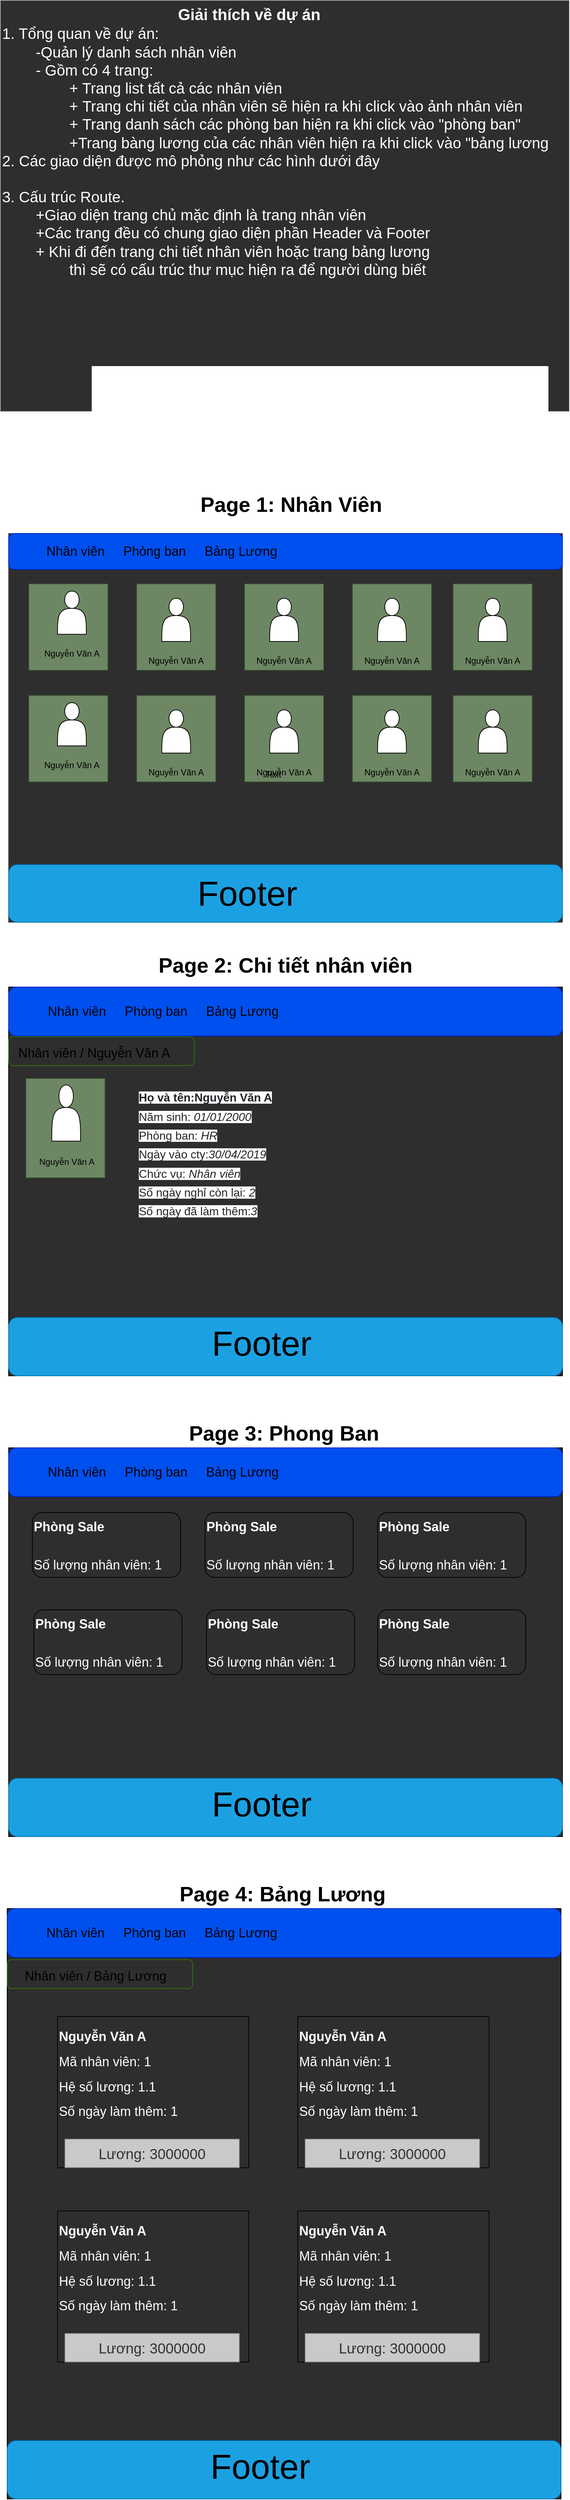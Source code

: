 <mxfile>
    <diagram id="ntcLWnqz7ZC6_CtuRre0" name="Page-1">
        <mxGraphModel dx="616" dy="284" grid="1" gridSize="10" guides="1" tooltips="1" connect="1" arrows="1" fold="1" page="1" pageScale="1" pageWidth="850" pageHeight="1100" math="0" shadow="0">
            <root>
                <mxCell id="0"/>
                <mxCell id="1" parent="0"/>
                <mxCell id="150" value="" style="rounded=0;whiteSpace=wrap;html=1;labelBackgroundColor=none;shadow=0;glass=0;sketch=0;fillColor=#2E2E2E;" vertex="1" parent="1">
                    <mxGeometry x="41" y="2040" width="770" height="540" as="geometry"/>
                </mxCell>
                <mxCell id="153" value="" style="rounded=1;whiteSpace=wrap;html=1;fontSize=18;fillColor=#1ba1e2;fontColor=#ffffff;strokeColor=#006EAF;" vertex="1" parent="1">
                    <mxGeometry x="41" y="2499" width="770" height="81" as="geometry"/>
                </mxCell>
                <mxCell id="133" value="" style="rounded=0;whiteSpace=wrap;html=1;labelBackgroundColor=none;fillColor=#2E2E2E;" vertex="1" parent="1">
                    <mxGeometry x="41" y="1400" width="770" height="540" as="geometry"/>
                </mxCell>
                <mxCell id="138" value="&lt;font style=&quot;font-size: 48px&quot;&gt;Footer&lt;/font&gt;" style="text;html=1;strokeColor=none;fillColor=none;align=center;verticalAlign=middle;whiteSpace=wrap;rounded=0;fontSize=12;" vertex="1" parent="1">
                    <mxGeometry x="270" y="1870" width="278" height="30" as="geometry"/>
                </mxCell>
                <mxCell id="139" value="" style="rounded=1;whiteSpace=wrap;html=1;fontSize=18;fillColor=#1ba1e2;fontColor=#ffffff;strokeColor=#006EAF;" vertex="1" parent="1">
                    <mxGeometry x="41" y="1859" width="770" height="81" as="geometry"/>
                </mxCell>
                <mxCell id="134" value="" style="rounded=0;whiteSpace=wrap;html=1;strokeColor=#4A4A4A;fillColor=#2E2E2E;" vertex="1" parent="1">
                    <mxGeometry x="41" y="770" width="770" height="540" as="geometry"/>
                </mxCell>
                <mxCell id="22" value="" style="rounded=1;whiteSpace=wrap;html=1;fontSize=18;fillColor=#0050ef;fontColor=#ffffff;strokeColor=#001DBC;" vertex="1" parent="1">
                    <mxGeometry x="41" y="770" width="770" height="50" as="geometry"/>
                </mxCell>
                <mxCell id="24" value="Nhân viên" style="text;html=1;strokeColor=none;fillColor=none;align=center;verticalAlign=middle;whiteSpace=wrap;rounded=0;fontSize=18;" vertex="1" parent="1">
                    <mxGeometry x="79" y="780" width="110" height="30" as="geometry"/>
                </mxCell>
                <mxCell id="25" value="Phòng ban" style="text;html=1;strokeColor=none;fillColor=none;align=center;verticalAlign=middle;whiteSpace=wrap;rounded=0;fontSize=18;" vertex="1" parent="1">
                    <mxGeometry x="189" y="780" width="110" height="30" as="geometry"/>
                </mxCell>
                <mxCell id="26" value="Bảng Lương" style="text;html=1;strokeColor=none;fillColor=none;align=center;verticalAlign=middle;whiteSpace=wrap;rounded=0;fontSize=18;" vertex="1" parent="1">
                    <mxGeometry x="309" y="780" width="110" height="30" as="geometry"/>
                </mxCell>
                <mxCell id="27" value="" style="rounded=0;whiteSpace=wrap;html=1;fontSize=18;fillColor=#6d8764;fontColor=#ffffff;strokeColor=#3A5431;" vertex="1" parent="1">
                    <mxGeometry x="69" y="840" width="110" height="120" as="geometry"/>
                </mxCell>
                <mxCell id="28" value="&lt;font style=&quot;font-size: 12px&quot;&gt;Nguyễn Văn A&lt;/font&gt;" style="text;html=1;strokeColor=none;fillColor=none;align=center;verticalAlign=middle;whiteSpace=wrap;rounded=0;fontSize=18;" vertex="1" parent="1">
                    <mxGeometry x="89" y="920" width="80" height="30" as="geometry"/>
                </mxCell>
                <mxCell id="29" value="" style="shape=actor;whiteSpace=wrap;html=1;fontSize=12;" vertex="1" parent="1">
                    <mxGeometry x="109" y="850" width="40" height="60" as="geometry"/>
                </mxCell>
                <mxCell id="35" value="" style="rounded=0;whiteSpace=wrap;html=1;fontSize=18;fillColor=#6d8764;fontColor=#ffffff;strokeColor=#3A5431;" vertex="1" parent="1">
                    <mxGeometry x="219" y="840" width="110" height="120" as="geometry"/>
                </mxCell>
                <mxCell id="36" value="" style="rounded=0;whiteSpace=wrap;html=1;fontSize=18;fillColor=#6d8764;fontColor=#ffffff;strokeColor=#3A5431;" vertex="1" parent="1">
                    <mxGeometry x="369" y="840" width="110" height="120" as="geometry"/>
                </mxCell>
                <mxCell id="37" value="" style="rounded=0;whiteSpace=wrap;html=1;fontSize=18;fillColor=#6d8764;fontColor=#ffffff;strokeColor=#3A5431;" vertex="1" parent="1">
                    <mxGeometry x="519" y="840" width="110" height="120" as="geometry"/>
                </mxCell>
                <mxCell id="38" value="" style="rounded=0;whiteSpace=wrap;html=1;fontSize=18;fillColor=#6d8764;fontColor=#ffffff;strokeColor=#3A5431;" vertex="1" parent="1">
                    <mxGeometry x="659" y="840" width="110" height="120" as="geometry"/>
                </mxCell>
                <mxCell id="41" value="" style="shape=actor;whiteSpace=wrap;html=1;fontSize=12;" vertex="1" parent="1">
                    <mxGeometry x="404" y="860" width="40" height="60" as="geometry"/>
                </mxCell>
                <mxCell id="42" value="&lt;font style=&quot;font-size: 12px&quot;&gt;Nguyễn Văn A&lt;/font&gt;" style="text;html=1;strokeColor=none;fillColor=none;align=center;verticalAlign=middle;whiteSpace=wrap;rounded=0;fontSize=18;" vertex="1" parent="1">
                    <mxGeometry x="384" y="930" width="80" height="30" as="geometry"/>
                </mxCell>
                <mxCell id="43" value="" style="shape=actor;whiteSpace=wrap;html=1;fontSize=12;" vertex="1" parent="1">
                    <mxGeometry x="554" y="860" width="40" height="60" as="geometry"/>
                </mxCell>
                <mxCell id="44" value="&lt;font style=&quot;font-size: 12px&quot;&gt;Nguyễn Văn A&lt;/font&gt;" style="text;html=1;strokeColor=none;fillColor=none;align=center;verticalAlign=middle;whiteSpace=wrap;rounded=0;fontSize=18;" vertex="1" parent="1">
                    <mxGeometry x="534" y="930" width="80" height="30" as="geometry"/>
                </mxCell>
                <mxCell id="45" value="" style="shape=actor;whiteSpace=wrap;html=1;fontSize=12;" vertex="1" parent="1">
                    <mxGeometry x="694" y="860" width="40" height="60" as="geometry"/>
                </mxCell>
                <mxCell id="46" value="&lt;font style=&quot;font-size: 12px&quot;&gt;Nguyễn Văn A&lt;/font&gt;" style="text;html=1;strokeColor=none;fillColor=none;align=center;verticalAlign=middle;whiteSpace=wrap;rounded=0;fontSize=18;" vertex="1" parent="1">
                    <mxGeometry x="674" y="930" width="80" height="30" as="geometry"/>
                </mxCell>
                <mxCell id="47" value="" style="shape=actor;whiteSpace=wrap;html=1;fontSize=12;" vertex="1" parent="1">
                    <mxGeometry x="254" y="860" width="40" height="60" as="geometry"/>
                </mxCell>
                <mxCell id="48" value="&lt;font style=&quot;font-size: 12px&quot;&gt;Nguyễn Văn A&lt;/font&gt;" style="text;html=1;strokeColor=none;fillColor=none;align=center;verticalAlign=middle;whiteSpace=wrap;rounded=0;fontSize=18;" vertex="1" parent="1">
                    <mxGeometry x="234" y="930" width="80" height="30" as="geometry"/>
                </mxCell>
                <mxCell id="50" value="" style="rounded=0;whiteSpace=wrap;html=1;fontSize=18;fillColor=#6d8764;fontColor=#ffffff;strokeColor=#3A5431;" vertex="1" parent="1">
                    <mxGeometry x="69" y="995" width="110" height="120" as="geometry"/>
                </mxCell>
                <mxCell id="51" value="&lt;font style=&quot;font-size: 12px&quot;&gt;Nguyễn Văn A&lt;/font&gt;" style="text;html=1;strokeColor=none;fillColor=none;align=center;verticalAlign=middle;whiteSpace=wrap;rounded=0;fontSize=18;" vertex="1" parent="1">
                    <mxGeometry x="89" y="1075" width="80" height="30" as="geometry"/>
                </mxCell>
                <mxCell id="52" value="" style="shape=actor;whiteSpace=wrap;html=1;fontSize=12;" vertex="1" parent="1">
                    <mxGeometry x="109" y="1005" width="40" height="60" as="geometry"/>
                </mxCell>
                <mxCell id="53" value="" style="rounded=0;whiteSpace=wrap;html=1;fontSize=18;fillColor=#6d8764;fontColor=#ffffff;strokeColor=#3A5431;" vertex="1" parent="1">
                    <mxGeometry x="219" y="995" width="110" height="120" as="geometry"/>
                </mxCell>
                <mxCell id="54" value="" style="rounded=0;whiteSpace=wrap;html=1;fontSize=18;fillColor=#6d8764;fontColor=#ffffff;strokeColor=#3A5431;" vertex="1" parent="1">
                    <mxGeometry x="369" y="995" width="110" height="120" as="geometry"/>
                </mxCell>
                <mxCell id="55" value="" style="rounded=0;whiteSpace=wrap;html=1;fontSize=18;fillColor=#6d8764;fontColor=#ffffff;strokeColor=#3A5431;" vertex="1" parent="1">
                    <mxGeometry x="519" y="995" width="110" height="120" as="geometry"/>
                </mxCell>
                <mxCell id="56" value="" style="rounded=0;whiteSpace=wrap;html=1;fontSize=18;fillColor=#6d8764;fontColor=#ffffff;strokeColor=#3A5431;" vertex="1" parent="1">
                    <mxGeometry x="659" y="995" width="110" height="120" as="geometry"/>
                </mxCell>
                <mxCell id="57" value="" style="shape=actor;whiteSpace=wrap;html=1;fontSize=12;" vertex="1" parent="1">
                    <mxGeometry x="404" y="1015" width="40" height="60" as="geometry"/>
                </mxCell>
                <mxCell id="58" value="&lt;font style=&quot;font-size: 12px&quot;&gt;Nguyễn Văn A&lt;/font&gt;" style="text;html=1;strokeColor=none;fillColor=none;align=center;verticalAlign=middle;whiteSpace=wrap;rounded=0;fontSize=18;" vertex="1" parent="1">
                    <mxGeometry x="384" y="1085" width="80" height="30" as="geometry"/>
                </mxCell>
                <mxCell id="59" value="" style="shape=actor;whiteSpace=wrap;html=1;fontSize=12;" vertex="1" parent="1">
                    <mxGeometry x="554" y="1015" width="40" height="60" as="geometry"/>
                </mxCell>
                <mxCell id="60" value="&lt;font style=&quot;font-size: 12px&quot;&gt;Nguyễn Văn A&lt;/font&gt;" style="text;html=1;strokeColor=none;fillColor=none;align=center;verticalAlign=middle;whiteSpace=wrap;rounded=0;fontSize=18;" vertex="1" parent="1">
                    <mxGeometry x="534" y="1085" width="80" height="30" as="geometry"/>
                </mxCell>
                <mxCell id="61" value="" style="shape=actor;whiteSpace=wrap;html=1;fontSize=12;" vertex="1" parent="1">
                    <mxGeometry x="694" y="1015" width="40" height="60" as="geometry"/>
                </mxCell>
                <mxCell id="62" value="&lt;font style=&quot;font-size: 12px&quot;&gt;Nguyễn Văn A&lt;/font&gt;" style="text;html=1;strokeColor=none;fillColor=none;align=center;verticalAlign=middle;whiteSpace=wrap;rounded=0;fontSize=18;" vertex="1" parent="1">
                    <mxGeometry x="674" y="1085" width="80" height="30" as="geometry"/>
                </mxCell>
                <mxCell id="63" value="" style="shape=actor;whiteSpace=wrap;html=1;fontSize=12;" vertex="1" parent="1">
                    <mxGeometry x="254" y="1015" width="40" height="60" as="geometry"/>
                </mxCell>
                <mxCell id="64" value="&lt;font style=&quot;font-size: 12px&quot;&gt;Nguyễn Văn A&lt;/font&gt;" style="text;html=1;strokeColor=none;fillColor=none;align=center;verticalAlign=middle;whiteSpace=wrap;rounded=0;fontSize=18;" vertex="1" parent="1">
                    <mxGeometry x="234" y="1085" width="80" height="30" as="geometry"/>
                </mxCell>
                <mxCell id="81" value="" style="rounded=1;whiteSpace=wrap;html=1;fontSize=18;fillColor=#0050ef;fontColor=#ffffff;strokeColor=#001DBC;" vertex="1" parent="1">
                    <mxGeometry x="41" y="1400" width="770" height="68" as="geometry"/>
                </mxCell>
                <mxCell id="82" value="Nhân viên" style="text;html=1;strokeColor=none;fillColor=none;align=center;verticalAlign=middle;whiteSpace=wrap;rounded=0;fontSize=18;" vertex="1" parent="1">
                    <mxGeometry x="81" y="1410" width="110" height="48" as="geometry"/>
                </mxCell>
                <mxCell id="83" value="Phòng ban" style="text;html=1;strokeColor=none;fillColor=none;align=center;verticalAlign=middle;whiteSpace=wrap;rounded=0;fontSize=18;" vertex="1" parent="1">
                    <mxGeometry x="191" y="1410" width="110" height="48" as="geometry"/>
                </mxCell>
                <mxCell id="84" value="Bảng Lương" style="text;html=1;strokeColor=none;fillColor=none;align=center;verticalAlign=middle;whiteSpace=wrap;rounded=0;fontSize=18;" vertex="1" parent="1">
                    <mxGeometry x="311" y="1410" width="110" height="48" as="geometry"/>
                </mxCell>
                <mxCell id="85" value="" style="rounded=0;whiteSpace=wrap;html=1;fontSize=18;fillColor=#6d8764;fontColor=#ffffff;strokeColor=#3A5431;" vertex="1" parent="1">
                    <mxGeometry x="65" y="1527" width="110" height="138" as="geometry"/>
                </mxCell>
                <mxCell id="86" value="&lt;font style=&quot;font-size: 12px&quot;&gt;Nguyễn Văn A&lt;/font&gt;" style="text;html=1;strokeColor=none;fillColor=none;align=center;verticalAlign=middle;whiteSpace=wrap;rounded=0;fontSize=18;" vertex="1" parent="1">
                    <mxGeometry x="82" y="1617" width="80" height="48" as="geometry"/>
                </mxCell>
                <mxCell id="87" value="" style="shape=actor;whiteSpace=wrap;html=1;fontSize=12;" vertex="1" parent="1">
                    <mxGeometry x="101" y="1536" width="40" height="78" as="geometry"/>
                </mxCell>
                <mxCell id="135" value="" style="rounded=1;whiteSpace=wrap;html=1;fontSize=18;fillColor=#1ba1e2;fontColor=#ffffff;strokeColor=#006EAF;" vertex="1" parent="1">
                    <mxGeometry x="41" y="1230" width="770" height="80" as="geometry"/>
                </mxCell>
                <mxCell id="136" value="Text" style="text;html=1;strokeColor=none;fillColor=none;align=center;verticalAlign=middle;whiteSpace=wrap;rounded=0;fontSize=12;" vertex="1" parent="1">
                    <mxGeometry x="379" y="1090" width="60" height="30" as="geometry"/>
                </mxCell>
                <mxCell id="137" value="&lt;font style=&quot;font-size: 48px&quot;&gt;Footer&lt;/font&gt;" style="text;html=1;strokeColor=none;fillColor=none;align=center;verticalAlign=middle;whiteSpace=wrap;rounded=0;fontSize=12;" vertex="1" parent="1">
                    <mxGeometry x="234" y="1255" width="278" height="30" as="geometry"/>
                </mxCell>
                <mxCell id="140" value="&lt;font style=&quot;font-size: 48px&quot;&gt;Footer&lt;/font&gt;" style="text;html=1;strokeColor=none;fillColor=none;align=center;verticalAlign=middle;whiteSpace=wrap;rounded=0;fontSize=12;" vertex="1" parent="1">
                    <mxGeometry x="254" y="1879.5" width="278" height="30" as="geometry"/>
                </mxCell>
                <mxCell id="141" value="" style="rounded=1;whiteSpace=wrap;html=1;fontSize=18;fillColor=none;strokeColor=#2D7600;fontColor=#ffffff;gradientColor=none;glass=0;" vertex="1" parent="1">
                    <mxGeometry x="41" y="1469" width="258" height="40" as="geometry"/>
                </mxCell>
                <mxCell id="142" value="Nhân viên / Nguyễn Văn A" style="text;html=1;strokeColor=none;fillColor=none;align=center;verticalAlign=middle;whiteSpace=wrap;rounded=0;fontSize=18;" vertex="1" parent="1">
                    <mxGeometry x="41" y="1468" width="238" height="48" as="geometry"/>
                </mxCell>
                <mxCell id="149" value="&lt;span style=&quot;box-sizing: border-box ; font-weight: bolder ; color: rgb(33 , 37 , 41) ; font-size: 16px ; background-color: rgb(255 , 255 , 255)&quot;&gt;Họ và tên:Nguyễn Văn A&lt;/span&gt;&lt;br style=&quot;box-sizing: border-box ; color: rgb(33 , 37 , 41) ; font-size: 16px ; background-color: rgb(255 , 255 , 255)&quot;&gt;&lt;span style=&quot;color: rgb(33 , 37 , 41) ; font-size: 16px ; background-color: rgb(255 , 255 , 255)&quot;&gt;Năm sinh:&amp;nbsp;&lt;/span&gt;&lt;i style=&quot;box-sizing: border-box ; color: rgb(33 , 37 , 41) ; font-size: 16px ; background-color: rgb(255 , 255 , 255)&quot;&gt;01/01/2000&lt;/i&gt;&lt;br style=&quot;box-sizing: border-box ; color: rgb(33 , 37 , 41) ; font-size: 16px ; background-color: rgb(255 , 255 , 255)&quot;&gt;&lt;span style=&quot;color: rgb(33 , 37 , 41) ; font-size: 16px ; background-color: rgb(255 , 255 , 255)&quot;&gt;Phòng ban:&amp;nbsp;&lt;/span&gt;&lt;i style=&quot;box-sizing: border-box ; color: rgb(33 , 37 , 41) ; font-size: 16px ; background-color: rgb(255 , 255 , 255)&quot;&gt;HR&lt;/i&gt;&lt;br style=&quot;box-sizing: border-box ; color: rgb(33 , 37 , 41) ; font-size: 16px ; background-color: rgb(255 , 255 , 255)&quot;&gt;&lt;span style=&quot;color: rgb(33 , 37 , 41) ; font-size: 16px ; background-color: rgb(255 , 255 , 255)&quot;&gt;Ngày vào cty:&lt;/span&gt;&lt;i style=&quot;box-sizing: border-box ; color: rgb(33 , 37 , 41) ; font-size: 16px ; background-color: rgb(255 , 255 , 255)&quot;&gt;30/04/2019&lt;/i&gt;&lt;br style=&quot;box-sizing: border-box ; color: rgb(33 , 37 , 41) ; font-size: 16px ; background-color: rgb(255 , 255 , 255)&quot;&gt;&lt;span style=&quot;color: rgb(33 , 37 , 41) ; font-size: 16px ; background-color: rgb(255 , 255 , 255)&quot;&gt;Chức vụ:&amp;nbsp;&lt;/span&gt;&lt;i style=&quot;box-sizing: border-box ; color: rgb(33 , 37 , 41) ; font-size: 16px ; background-color: rgb(255 , 255 , 255)&quot;&gt;Nhân viên&lt;/i&gt;&lt;br style=&quot;box-sizing: border-box ; color: rgb(33 , 37 , 41) ; font-size: 16px ; background-color: rgb(255 , 255 , 255)&quot;&gt;&lt;span style=&quot;color: rgb(33 , 37 , 41) ; font-size: 16px ; background-color: rgb(255 , 255 , 255)&quot;&gt;Số ngày nghỉ còn lại:&lt;/span&gt;&lt;i style=&quot;box-sizing: border-box ; color: rgb(33 , 37 , 41) ; font-size: 16px ; background-color: rgb(255 , 255 , 255)&quot;&gt;&amp;nbsp;2&lt;/i&gt;&lt;br style=&quot;box-sizing: border-box ; color: rgb(33 , 37 , 41) ; font-size: 16px ; background-color: rgb(255 , 255 , 255)&quot;&gt;&lt;span style=&quot;color: rgb(33 , 37 , 41) ; font-size: 16px ; background-color: rgb(255 , 255 , 255)&quot;&gt;Số ngày đã làm thêm:&lt;/span&gt;&lt;i style=&quot;box-sizing: border-box ; color: rgb(33 , 37 , 41) ; font-size: 16px ; background-color: rgb(255 , 255 , 255)&quot;&gt;3&lt;/i&gt;" style="text;html=1;strokeColor=none;fillColor=none;align=left;verticalAlign=middle;whiteSpace=wrap;rounded=0;glass=0;fontSize=22;fontColor=#000000;" vertex="1" parent="1">
                    <mxGeometry x="220" y="1526" width="260" height="210" as="geometry"/>
                </mxCell>
                <mxCell id="151" value="" style="rounded=1;whiteSpace=wrap;html=1;fontSize=18;fillColor=#0050ef;fontColor=#ffffff;strokeColor=#001DBC;" vertex="1" parent="1">
                    <mxGeometry x="41" y="2040" width="770" height="68" as="geometry"/>
                </mxCell>
                <mxCell id="152" value="&lt;font style=&quot;font-size: 48px&quot;&gt;Footer&lt;/font&gt;" style="text;html=1;strokeColor=none;fillColor=none;align=center;verticalAlign=middle;whiteSpace=wrap;rounded=0;fontSize=12;" vertex="1" parent="1">
                    <mxGeometry x="254" y="2519.5" width="278" height="30" as="geometry"/>
                </mxCell>
                <mxCell id="154" value="Nhân viên" style="text;html=1;strokeColor=none;fillColor=none;align=center;verticalAlign=middle;whiteSpace=wrap;rounded=0;fontSize=18;" vertex="1" parent="1">
                    <mxGeometry x="81" y="2050" width="110" height="48" as="geometry"/>
                </mxCell>
                <mxCell id="155" value="Phòng ban" style="text;html=1;strokeColor=none;fillColor=none;align=center;verticalAlign=middle;whiteSpace=wrap;rounded=0;fontSize=18;" vertex="1" parent="1">
                    <mxGeometry x="191" y="2050" width="110" height="48" as="geometry"/>
                </mxCell>
                <mxCell id="156" value="Bảng Lương" style="text;html=1;strokeColor=none;fillColor=none;align=center;verticalAlign=middle;whiteSpace=wrap;rounded=0;fontSize=18;" vertex="1" parent="1">
                    <mxGeometry x="311" y="2050" width="110" height="48" as="geometry"/>
                </mxCell>
                <mxCell id="157" value="&lt;font color=&quot;#ffffff&quot; style=&quot;font-size: 18px&quot;&gt;&lt;b&gt;Phòng Sale&lt;br&gt;&lt;br&gt;&lt;/b&gt;Số lượng nhân viên: 1&lt;br&gt;&lt;/font&gt;" style="rounded=1;whiteSpace=wrap;html=1;glass=0;labelBackgroundColor=none;fontSize=22;fontColor=#000000;fillColor=none;gradientColor=none;align=left;" vertex="1" parent="1">
                    <mxGeometry x="74" y="2130" width="206" height="90" as="geometry"/>
                </mxCell>
                <mxCell id="158" value="&lt;font color=&quot;#ffffff&quot; style=&quot;font-size: 18px&quot;&gt;&lt;b&gt;Phòng Sale&lt;br&gt;&lt;br&gt;&lt;/b&gt;Số lượng nhân viên: 1&lt;br&gt;&lt;/font&gt;" style="rounded=1;whiteSpace=wrap;html=1;glass=0;labelBackgroundColor=none;fontSize=22;fontColor=#000000;fillColor=none;gradientColor=none;align=left;" vertex="1" parent="1">
                    <mxGeometry x="314" y="2130" width="206" height="90" as="geometry"/>
                </mxCell>
                <mxCell id="159" value="&lt;font color=&quot;#ffffff&quot; style=&quot;font-size: 18px&quot;&gt;&lt;b&gt;Phòng Sale&lt;br&gt;&lt;br&gt;&lt;/b&gt;Số lượng nhân viên: 1&lt;br&gt;&lt;/font&gt;" style="rounded=1;whiteSpace=wrap;html=1;glass=0;labelBackgroundColor=none;fontSize=22;fontColor=#000000;fillColor=none;gradientColor=none;align=left;" vertex="1" parent="1">
                    <mxGeometry x="554" y="2130" width="206" height="90" as="geometry"/>
                </mxCell>
                <mxCell id="160" value="&lt;font color=&quot;#ffffff&quot; style=&quot;font-size: 18px&quot;&gt;&lt;b&gt;Phòng Sale&lt;br&gt;&lt;br&gt;&lt;/b&gt;Số lượng nhân viên: 1&lt;br&gt;&lt;/font&gt;" style="rounded=1;whiteSpace=wrap;html=1;glass=0;labelBackgroundColor=none;fontSize=22;fontColor=#000000;fillColor=none;gradientColor=none;align=left;" vertex="1" parent="1">
                    <mxGeometry x="554" y="2265" width="206" height="90" as="geometry"/>
                </mxCell>
                <mxCell id="161" value="&lt;font color=&quot;#ffffff&quot; style=&quot;font-size: 18px&quot;&gt;&lt;b&gt;Phòng Sale&lt;br&gt;&lt;br&gt;&lt;/b&gt;Số lượng nhân viên: 1&lt;br&gt;&lt;/font&gt;" style="rounded=1;whiteSpace=wrap;html=1;glass=0;labelBackgroundColor=none;fontSize=22;fontColor=#000000;fillColor=none;gradientColor=none;align=left;" vertex="1" parent="1">
                    <mxGeometry x="76" y="2265" width="206" height="90" as="geometry"/>
                </mxCell>
                <mxCell id="162" value="&lt;font color=&quot;#ffffff&quot; style=&quot;font-size: 18px&quot;&gt;&lt;b&gt;Phòng Sale&lt;br&gt;&lt;br&gt;&lt;/b&gt;Số lượng nhân viên: 1&lt;br&gt;&lt;/font&gt;" style="rounded=1;whiteSpace=wrap;html=1;glass=0;labelBackgroundColor=none;fontSize=22;fontColor=#000000;fillColor=none;gradientColor=none;align=left;" vertex="1" parent="1">
                    <mxGeometry x="316" y="2265" width="206" height="90" as="geometry"/>
                </mxCell>
                <mxCell id="168" value="Page 3: Phong Ban" style="rounded=0;whiteSpace=wrap;html=1;glass=0;labelBackgroundColor=none;fontSize=29;fontStyle=1;fillColor=none;strokeColor=none;" vertex="1" parent="1">
                    <mxGeometry x="199" y="1990" width="450" height="60" as="geometry"/>
                </mxCell>
                <mxCell id="169" value="Page 2: Chi tiết nhân viên" style="rounded=0;whiteSpace=wrap;html=1;glass=0;labelBackgroundColor=none;fontSize=29;fontStyle=1;fillColor=none;strokeColor=none;" vertex="1" parent="1">
                    <mxGeometry x="201" y="1340" width="450" height="60" as="geometry"/>
                </mxCell>
                <mxCell id="170" value="Page 1: Nhân Viên" style="rounded=0;whiteSpace=wrap;html=1;glass=0;labelBackgroundColor=none;fontSize=29;fontStyle=1;fillColor=none;strokeColor=none;" vertex="1" parent="1">
                    <mxGeometry x="209" y="700" width="450" height="60" as="geometry"/>
                </mxCell>
                <mxCell id="172" value="" style="rounded=0;whiteSpace=wrap;html=1;labelBackgroundColor=none;fillColor=#2E2E2E;" vertex="1" parent="1">
                    <mxGeometry x="39" y="2680" width="770" height="820" as="geometry"/>
                </mxCell>
                <mxCell id="173" value="" style="rounded=1;whiteSpace=wrap;html=1;fontSize=18;fillColor=#1ba1e2;fontColor=#ffffff;strokeColor=#006EAF;" vertex="1" parent="1">
                    <mxGeometry x="39" y="3419" width="770" height="81" as="geometry"/>
                </mxCell>
                <mxCell id="174" value="" style="rounded=1;whiteSpace=wrap;html=1;fontSize=18;fillColor=#0050ef;fontColor=#ffffff;strokeColor=#001DBC;" vertex="1" parent="1">
                    <mxGeometry x="39" y="2680" width="770" height="68" as="geometry"/>
                </mxCell>
                <mxCell id="175" value="&lt;font style=&quot;font-size: 48px&quot;&gt;Footer&lt;/font&gt;" style="text;html=1;strokeColor=none;fillColor=none;align=center;verticalAlign=middle;whiteSpace=wrap;rounded=0;fontSize=12;" vertex="1" parent="1">
                    <mxGeometry x="252" y="3439.5" width="278" height="30" as="geometry"/>
                </mxCell>
                <mxCell id="176" value="Nhân viên" style="text;html=1;strokeColor=none;fillColor=none;align=center;verticalAlign=middle;whiteSpace=wrap;rounded=0;fontSize=18;" vertex="1" parent="1">
                    <mxGeometry x="79" y="2690" width="110" height="48" as="geometry"/>
                </mxCell>
                <mxCell id="177" value="Phòng ban" style="text;html=1;strokeColor=none;fillColor=none;align=center;verticalAlign=middle;whiteSpace=wrap;rounded=0;fontSize=18;" vertex="1" parent="1">
                    <mxGeometry x="189" y="2690" width="110" height="48" as="geometry"/>
                </mxCell>
                <mxCell id="178" value="Bảng Lương" style="text;html=1;strokeColor=none;fillColor=none;align=center;verticalAlign=middle;whiteSpace=wrap;rounded=0;fontSize=18;" vertex="1" parent="1">
                    <mxGeometry x="309" y="2690" width="110" height="48" as="geometry"/>
                </mxCell>
                <mxCell id="185" value="Page 4: Bảng Lương" style="rounded=0;whiteSpace=wrap;html=1;glass=0;labelBackgroundColor=none;fontSize=29;fontStyle=1;fillColor=none;strokeColor=none;" vertex="1" parent="1">
                    <mxGeometry x="197" y="2630" width="450" height="60" as="geometry"/>
                </mxCell>
                <mxCell id="192" value="&lt;b style=&quot;font-size: 18px&quot;&gt;Nguyễn Văn A&lt;/b&gt;&lt;br style=&quot;font-size: 18px&quot;&gt;&lt;span style=&quot;font-size: 18px&quot;&gt;Mã nhân viên: 1&lt;/span&gt;&lt;br style=&quot;font-size: 18px&quot;&gt;&lt;span style=&quot;font-size: 18px&quot;&gt;Hệ số lương: 1.1&lt;/span&gt;&lt;br style=&quot;font-size: 18px&quot;&gt;&lt;span style=&quot;font-size: 18px&quot;&gt;Số ngày làm thêm: 1&lt;/span&gt;" style="rounded=0;whiteSpace=wrap;html=1;glass=0;labelBackgroundColor=none;fontSize=29;fontColor=#FFFFFF;fillColor=none;gradientColor=none;align=left;verticalAlign=top;" vertex="1" parent="1">
                    <mxGeometry x="109" y="2830" width="266" height="210" as="geometry"/>
                </mxCell>
                <mxCell id="193" value="Lương: 3000000" style="rounded=0;whiteSpace=wrap;html=1;glass=0;labelBackgroundColor=none;fontSize=20;fontColor=#333333;fillColor=#C9C9C9;strokeColor=#666666;" vertex="1" parent="1">
                    <mxGeometry x="119" y="3000" width="243" height="40" as="geometry"/>
                </mxCell>
                <mxCell id="194" value="" style="rounded=1;whiteSpace=wrap;html=1;fontSize=18;fillColor=none;strokeColor=#2D7600;fontColor=#ffffff;gradientColor=none;glass=0;" vertex="1" parent="1">
                    <mxGeometry x="39" y="2751" width="258" height="40" as="geometry"/>
                </mxCell>
                <mxCell id="195" value="Nhân viên / Bảng Lương" style="text;html=1;strokeColor=none;fillColor=none;align=center;verticalAlign=middle;whiteSpace=wrap;rounded=0;fontSize=18;" vertex="1" parent="1">
                    <mxGeometry x="43" y="2750" width="238" height="48" as="geometry"/>
                </mxCell>
                <mxCell id="196" value="&lt;b style=&quot;font-size: 18px&quot;&gt;Nguyễn Văn A&lt;/b&gt;&lt;br style=&quot;font-size: 18px&quot;&gt;&lt;span style=&quot;font-size: 18px&quot;&gt;Mã nhân viên: 1&lt;/span&gt;&lt;br style=&quot;font-size: 18px&quot;&gt;&lt;span style=&quot;font-size: 18px&quot;&gt;Hệ số lương: 1.1&lt;/span&gt;&lt;br style=&quot;font-size: 18px&quot;&gt;&lt;span style=&quot;font-size: 18px&quot;&gt;Số ngày làm thêm: 1&lt;/span&gt;" style="rounded=0;whiteSpace=wrap;html=1;glass=0;labelBackgroundColor=none;fontSize=29;fontColor=#FFFFFF;fillColor=none;gradientColor=none;align=left;verticalAlign=top;" vertex="1" parent="1">
                    <mxGeometry x="443" y="2830" width="266" height="210" as="geometry"/>
                </mxCell>
                <mxCell id="197" value="Lương: 3000000" style="rounded=0;whiteSpace=wrap;html=1;glass=0;labelBackgroundColor=none;fontSize=20;fontColor=#333333;fillColor=#C9C9C9;strokeColor=#666666;" vertex="1" parent="1">
                    <mxGeometry x="453" y="3000" width="243" height="40" as="geometry"/>
                </mxCell>
                <mxCell id="198" value="&lt;b style=&quot;font-size: 18px&quot;&gt;Nguyễn Văn A&lt;/b&gt;&lt;br style=&quot;font-size: 18px&quot;&gt;&lt;span style=&quot;font-size: 18px&quot;&gt;Mã nhân viên: 1&lt;/span&gt;&lt;br style=&quot;font-size: 18px&quot;&gt;&lt;span style=&quot;font-size: 18px&quot;&gt;Hệ số lương: 1.1&lt;/span&gt;&lt;br style=&quot;font-size: 18px&quot;&gt;&lt;span style=&quot;font-size: 18px&quot;&gt;Số ngày làm thêm: 1&lt;/span&gt;" style="rounded=0;whiteSpace=wrap;html=1;glass=0;labelBackgroundColor=none;fontSize=29;fontColor=#FFFFFF;fillColor=none;gradientColor=none;align=left;verticalAlign=top;" vertex="1" parent="1">
                    <mxGeometry x="109" y="3100" width="266" height="210" as="geometry"/>
                </mxCell>
                <mxCell id="199" value="Lương: 3000000" style="rounded=0;whiteSpace=wrap;html=1;glass=0;labelBackgroundColor=none;fontSize=20;fontColor=#333333;fillColor=#C9C9C9;strokeColor=#666666;" vertex="1" parent="1">
                    <mxGeometry x="119" y="3270" width="243" height="40" as="geometry"/>
                </mxCell>
                <mxCell id="200" value="&lt;b style=&quot;font-size: 18px&quot;&gt;Nguyễn Văn A&lt;/b&gt;&lt;br style=&quot;font-size: 18px&quot;&gt;&lt;span style=&quot;font-size: 18px&quot;&gt;Mã nhân viên: 1&lt;/span&gt;&lt;br style=&quot;font-size: 18px&quot;&gt;&lt;span style=&quot;font-size: 18px&quot;&gt;Hệ số lương: 1.1&lt;/span&gt;&lt;br style=&quot;font-size: 18px&quot;&gt;&lt;span style=&quot;font-size: 18px&quot;&gt;Số ngày làm thêm: 1&lt;/span&gt;" style="rounded=0;whiteSpace=wrap;html=1;glass=0;labelBackgroundColor=none;fontSize=29;fontColor=#FFFFFF;fillColor=none;gradientColor=none;align=left;verticalAlign=top;" vertex="1" parent="1">
                    <mxGeometry x="443" y="3100" width="266" height="210" as="geometry"/>
                </mxCell>
                <mxCell id="201" value="Lương: 3000000" style="rounded=0;whiteSpace=wrap;html=1;glass=0;labelBackgroundColor=none;fontSize=20;fontColor=#333333;fillColor=#C9C9C9;strokeColor=#666666;" vertex="1" parent="1">
                    <mxGeometry x="453" y="3270" width="243" height="40" as="geometry"/>
                </mxCell>
                <mxCell id="205" value="&lt;font&gt;&lt;span style=&quot;font-size: 22px ; font-weight: bold ; white-space: pre&quot;&gt;&#9;&lt;/span&gt;&lt;span style=&quot;font-size: 22px ; font-weight: bold ; white-space: pre&quot;&gt;&#9;&lt;/span&gt;&lt;span style=&quot;font-size: 22px ; font-weight: bold ; white-space: pre&quot;&gt;&#9;&lt;/span&gt;&lt;span style=&quot;font-size: 22px ; font-weight: bold ; white-space: pre&quot;&gt;&#9;&lt;/span&gt;&lt;span style=&quot;font-size: 22px ; font-weight: bold ; white-space: pre&quot;&gt;&#9;&lt;/span&gt;&lt;b style=&quot;font-size: 22px&quot;&gt;Giải thích về dự án&lt;/b&gt;&lt;br&gt;&lt;font style=&quot;font-size: 21px&quot;&gt;1. Tổng quan về dự án:&lt;br&gt;&lt;span style=&quot;white-space: pre&quot;&gt;&#9;&lt;/span&gt;-Quản lý danh sách nhân viên&lt;br&gt;&lt;span style=&quot;white-space: pre&quot;&gt;&#9;&lt;/span&gt;- Gồm có 4 trang:&amp;nbsp;&lt;br&gt;&lt;span style=&quot;white-space: pre&quot;&gt;&#9;&lt;/span&gt;&lt;span style=&quot;white-space: pre&quot;&gt;&#9;&lt;/span&gt;+ Trang list tất cả các nhân viên&lt;br&gt;&lt;span style=&quot;white-space: pre&quot;&gt;&#9;&lt;/span&gt;&lt;span style=&quot;white-space: pre&quot;&gt;&#9;&lt;/span&gt;+&amp;nbsp;Trang chi tiết của nhân viên sẽ hiện ra khi click vào ảnh nhân viên&amp;nbsp;&lt;br&gt;&lt;span style=&quot;white-space: pre&quot;&gt;&#9;&lt;/span&gt;&lt;span style=&quot;white-space: pre&quot;&gt;&#9;&lt;/span&gt;+&amp;nbsp;Trang danh sách các phòng ban hiện ra khi click vào &quot;phòng ban&quot;&lt;br&gt;&lt;span style=&quot;white-space: pre&quot;&gt;&#9;&lt;/span&gt;&lt;span style=&quot;white-space: pre&quot;&gt;&#9;&lt;/span&gt;+Trang bàng lương của các nhân viên hiện ra khi click vào &quot;bảng lương&lt;br&gt;2. Các giao diện được mô phỏng như các hình dưới đây&lt;br&gt;&lt;br&gt;3. Cấu trúc Route.&lt;br&gt;&lt;span style=&quot;white-space: pre&quot;&gt;&#9;&lt;/span&gt;+Giao diện trang chủ mặc định là trang nhân viên&lt;br&gt;&lt;span style=&quot;white-space: pre&quot;&gt;&#9;&lt;/span&gt;+Các trang đều có chung giao diện phần Header và Footer&lt;br&gt;&lt;span style=&quot;white-space: pre&quot;&gt;&#9;&lt;/span&gt;+ Khi đi đến trang chi tiết nhân viên hoặc trang bảng lương&lt;br&gt;&lt;span style=&quot;white-space: pre&quot;&gt;&#9;&lt;span style=&quot;white-space: pre&quot;&gt;&#9;&lt;/span&gt;&lt;/span&gt;thì sẽ có cấu trúc thư mục hiện ra để người dùng biết&lt;br&gt;&lt;br&gt;&lt;/font&gt;&lt;br&gt;&lt;br&gt;&lt;/font&gt;" style="rounded=0;whiteSpace=wrap;html=1;shadow=0;glass=0;labelBackgroundColor=none;sketch=0;fontSize=20;fontColor=#FFFFFF;strokeColor=#4A4A4A;fillColor=#2E2E2E;gradientColor=none;align=left;verticalAlign=top;" vertex="1" parent="1">
                    <mxGeometry x="30" y="30" width="790" height="570" as="geometry"/>
                </mxCell>
            </root>
        </mxGraphModel>
    </diagram>
</mxfile>